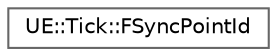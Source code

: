 digraph "Graphical Class Hierarchy"
{
 // INTERACTIVE_SVG=YES
 // LATEX_PDF_SIZE
  bgcolor="transparent";
  edge [fontname=Helvetica,fontsize=10,labelfontname=Helvetica,labelfontsize=10];
  node [fontname=Helvetica,fontsize=10,shape=box,height=0.2,width=0.4];
  rankdir="LR";
  Node0 [id="Node000000",label="UE::Tick::FSyncPointId",height=0.2,width=0.4,color="grey40", fillcolor="white", style="filled",URL="$d1/d6b/structUE_1_1Tick_1_1FSyncPointId.html",tooltip="Identifies a specific registered sync point and batch, this can be safely passed around threads."];
}

